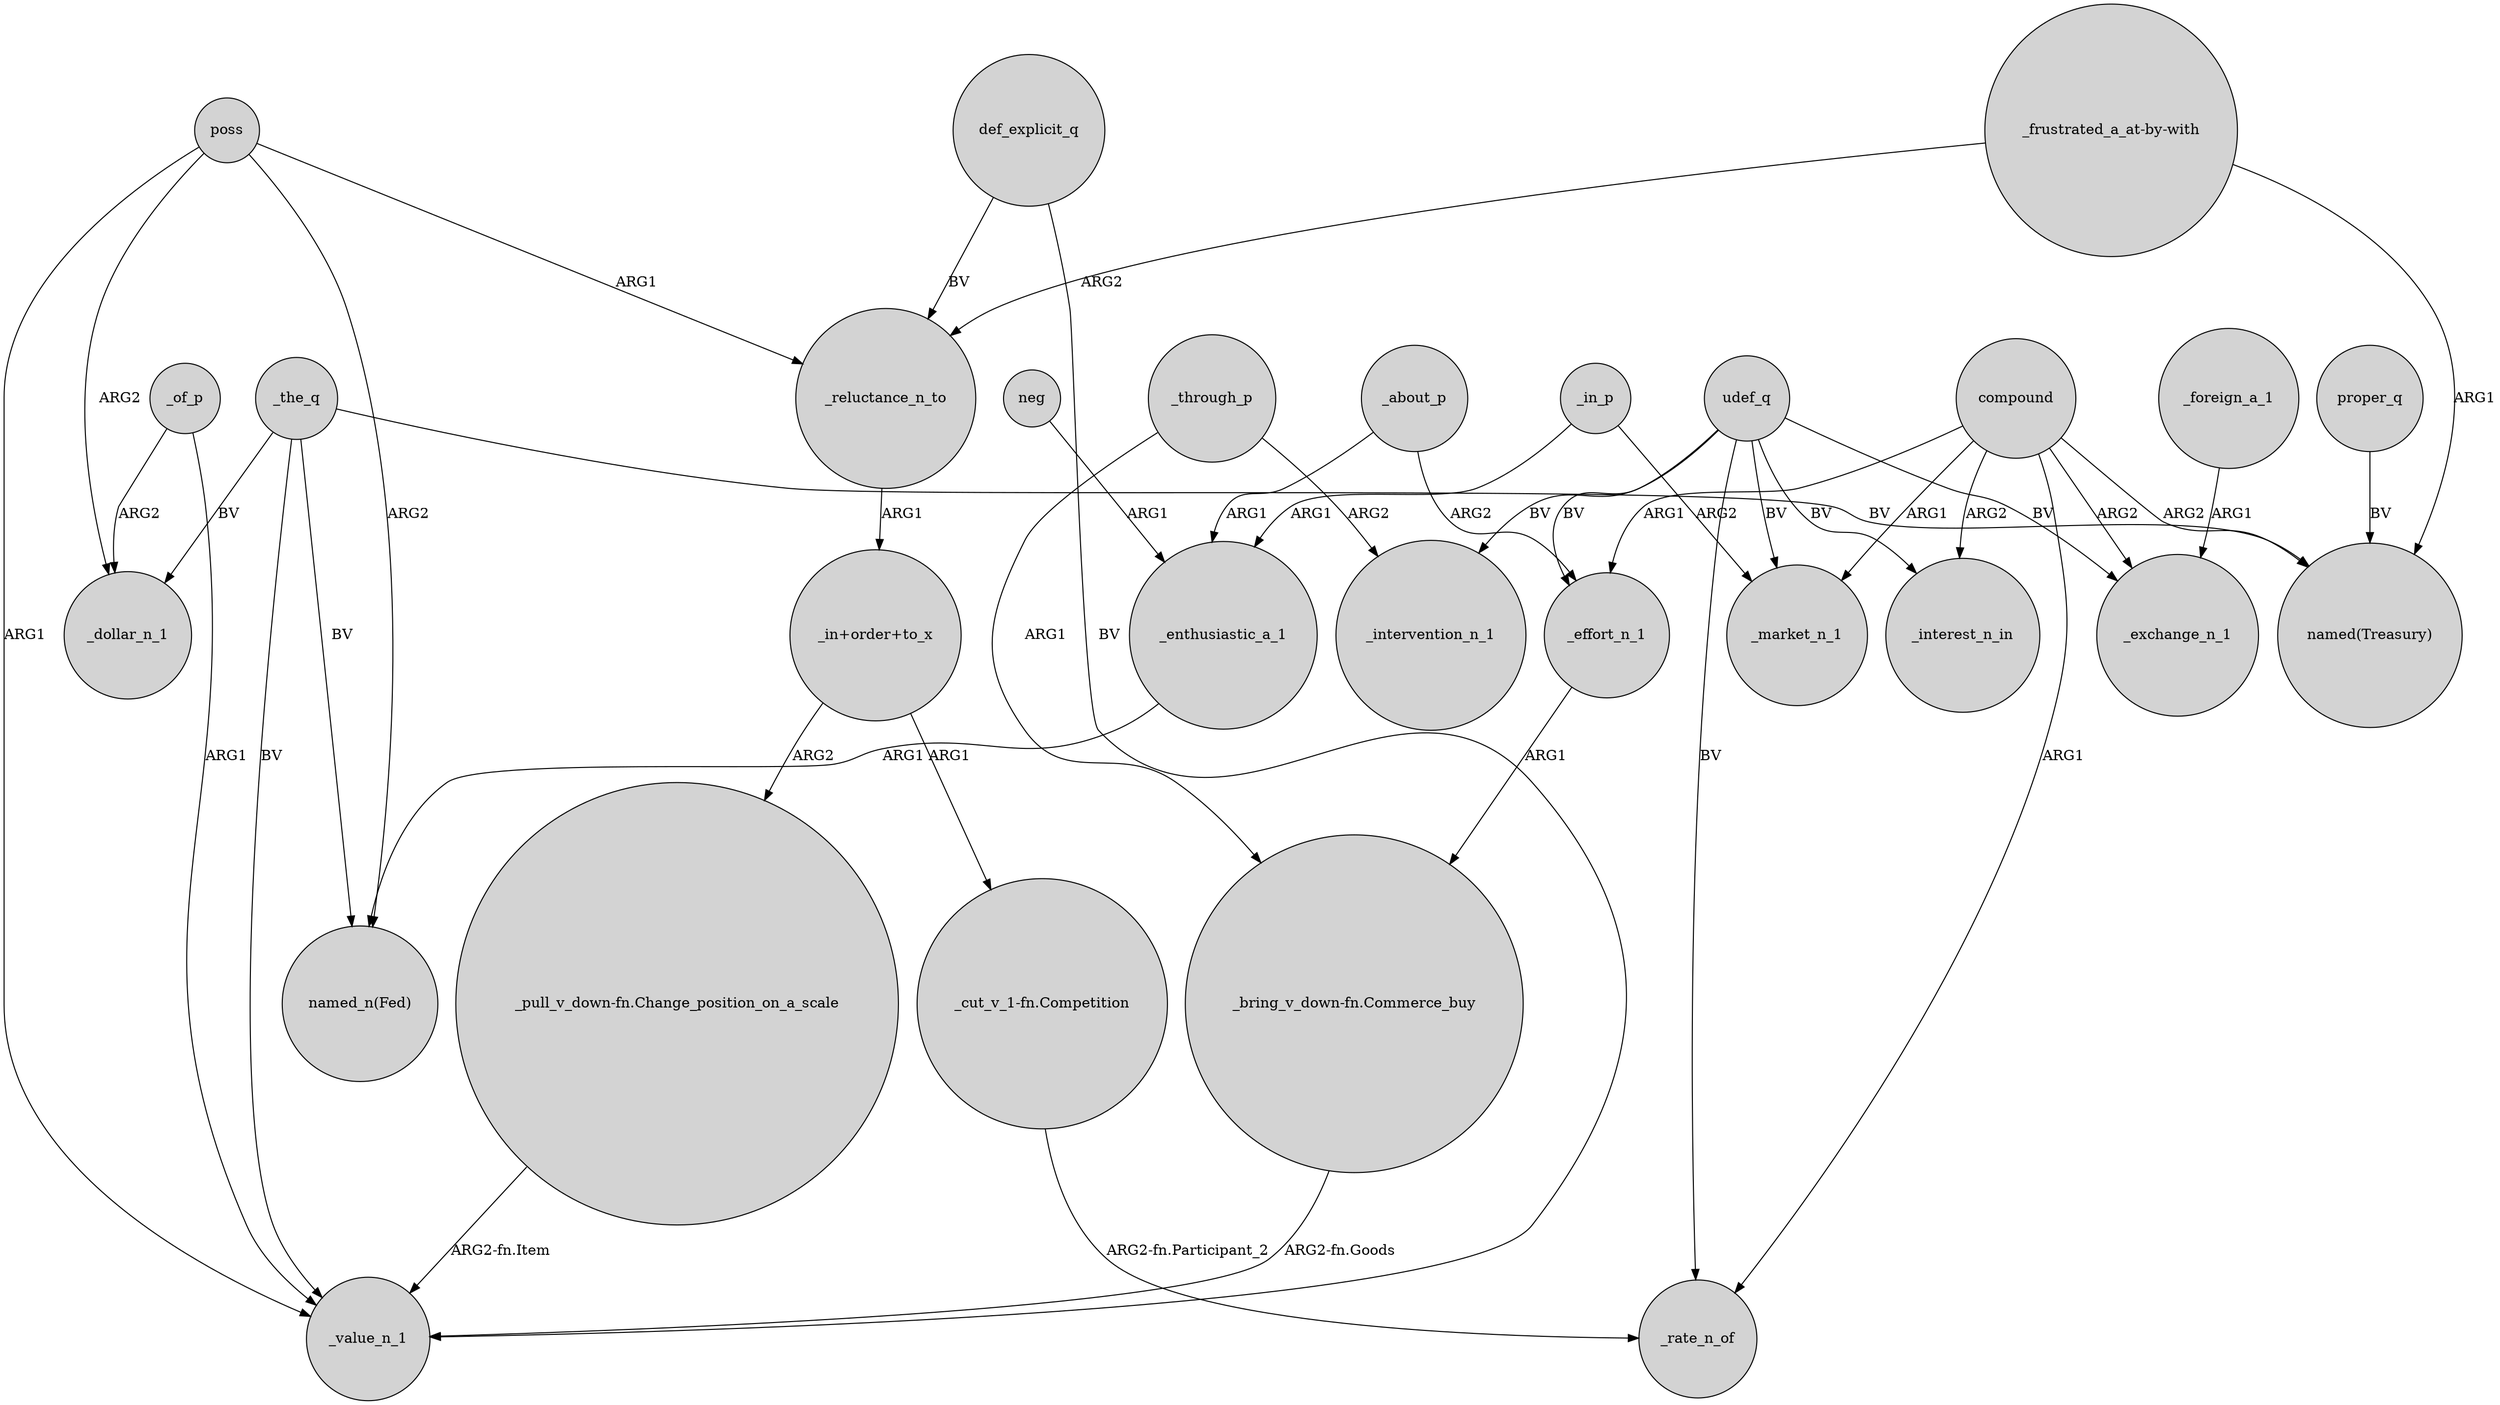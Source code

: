 digraph {
	node [shape=circle style=filled]
	"_bring_v_down-fn.Commerce_buy" -> _value_n_1 [label="ARG2-fn.Goods"]
	"_cut_v_1-fn.Competition" -> _rate_n_of [label="ARG2-fn.Participant_2"]
	_reluctance_n_to -> "_in+order+to_x" [label=ARG1]
	_through_p -> _intervention_n_1 [label=ARG2]
	_about_p -> _effort_n_1 [label=ARG2]
	udef_q -> _market_n_1 [label=BV]
	udef_q -> _effort_n_1 [label=BV]
	_in_p -> _enthusiastic_a_1 [label=ARG1]
	_through_p -> "_bring_v_down-fn.Commerce_buy" [label=ARG1]
	_about_p -> _enthusiastic_a_1 [label=ARG1]
	poss -> _dollar_n_1 [label=ARG2]
	udef_q -> _exchange_n_1 [label=BV]
	compound -> _effort_n_1 [label=ARG1]
	_the_q -> _dollar_n_1 [label=BV]
	poss -> _value_n_1 [label=ARG1]
	_the_q -> "named_n(Fed)" [label=BV]
	poss -> "named_n(Fed)" [label=ARG2]
	compound -> _rate_n_of [label=ARG1]
	udef_q -> _rate_n_of [label=BV]
	compound -> _exchange_n_1 [label=ARG2]
	"_in+order+to_x" -> "_cut_v_1-fn.Competition" [label=ARG1]
	udef_q -> _intervention_n_1 [label=BV]
	proper_q -> "named(Treasury)" [label=BV]
	_in_p -> _market_n_1 [label=ARG2]
	_effort_n_1 -> "_bring_v_down-fn.Commerce_buy" [label=ARG1]
	_foreign_a_1 -> _exchange_n_1 [label=ARG1]
	neg -> _enthusiastic_a_1 [label=ARG1]
	poss -> _reluctance_n_to [label=ARG1]
	def_explicit_q -> _reluctance_n_to [label=BV]
	_the_q -> _value_n_1 [label=BV]
	_of_p -> _value_n_1 [label=ARG1]
	_enthusiastic_a_1 -> "named_n(Fed)" [label=ARG1]
	def_explicit_q -> _value_n_1 [label=BV]
	_the_q -> "named(Treasury)" [label=BV]
	"_in+order+to_x" -> "_pull_v_down-fn.Change_position_on_a_scale" [label=ARG2]
	udef_q -> _interest_n_in [label=BV]
	"_frustrated_a_at-by-with" -> _reluctance_n_to [label=ARG2]
	compound -> "named(Treasury)" [label=ARG2]
	_of_p -> _dollar_n_1 [label=ARG2]
	compound -> _market_n_1 [label=ARG1]
	"_frustrated_a_at-by-with" -> "named(Treasury)" [label=ARG1]
	"_pull_v_down-fn.Change_position_on_a_scale" -> _value_n_1 [label="ARG2-fn.Item"]
	compound -> _interest_n_in [label=ARG2]
}
